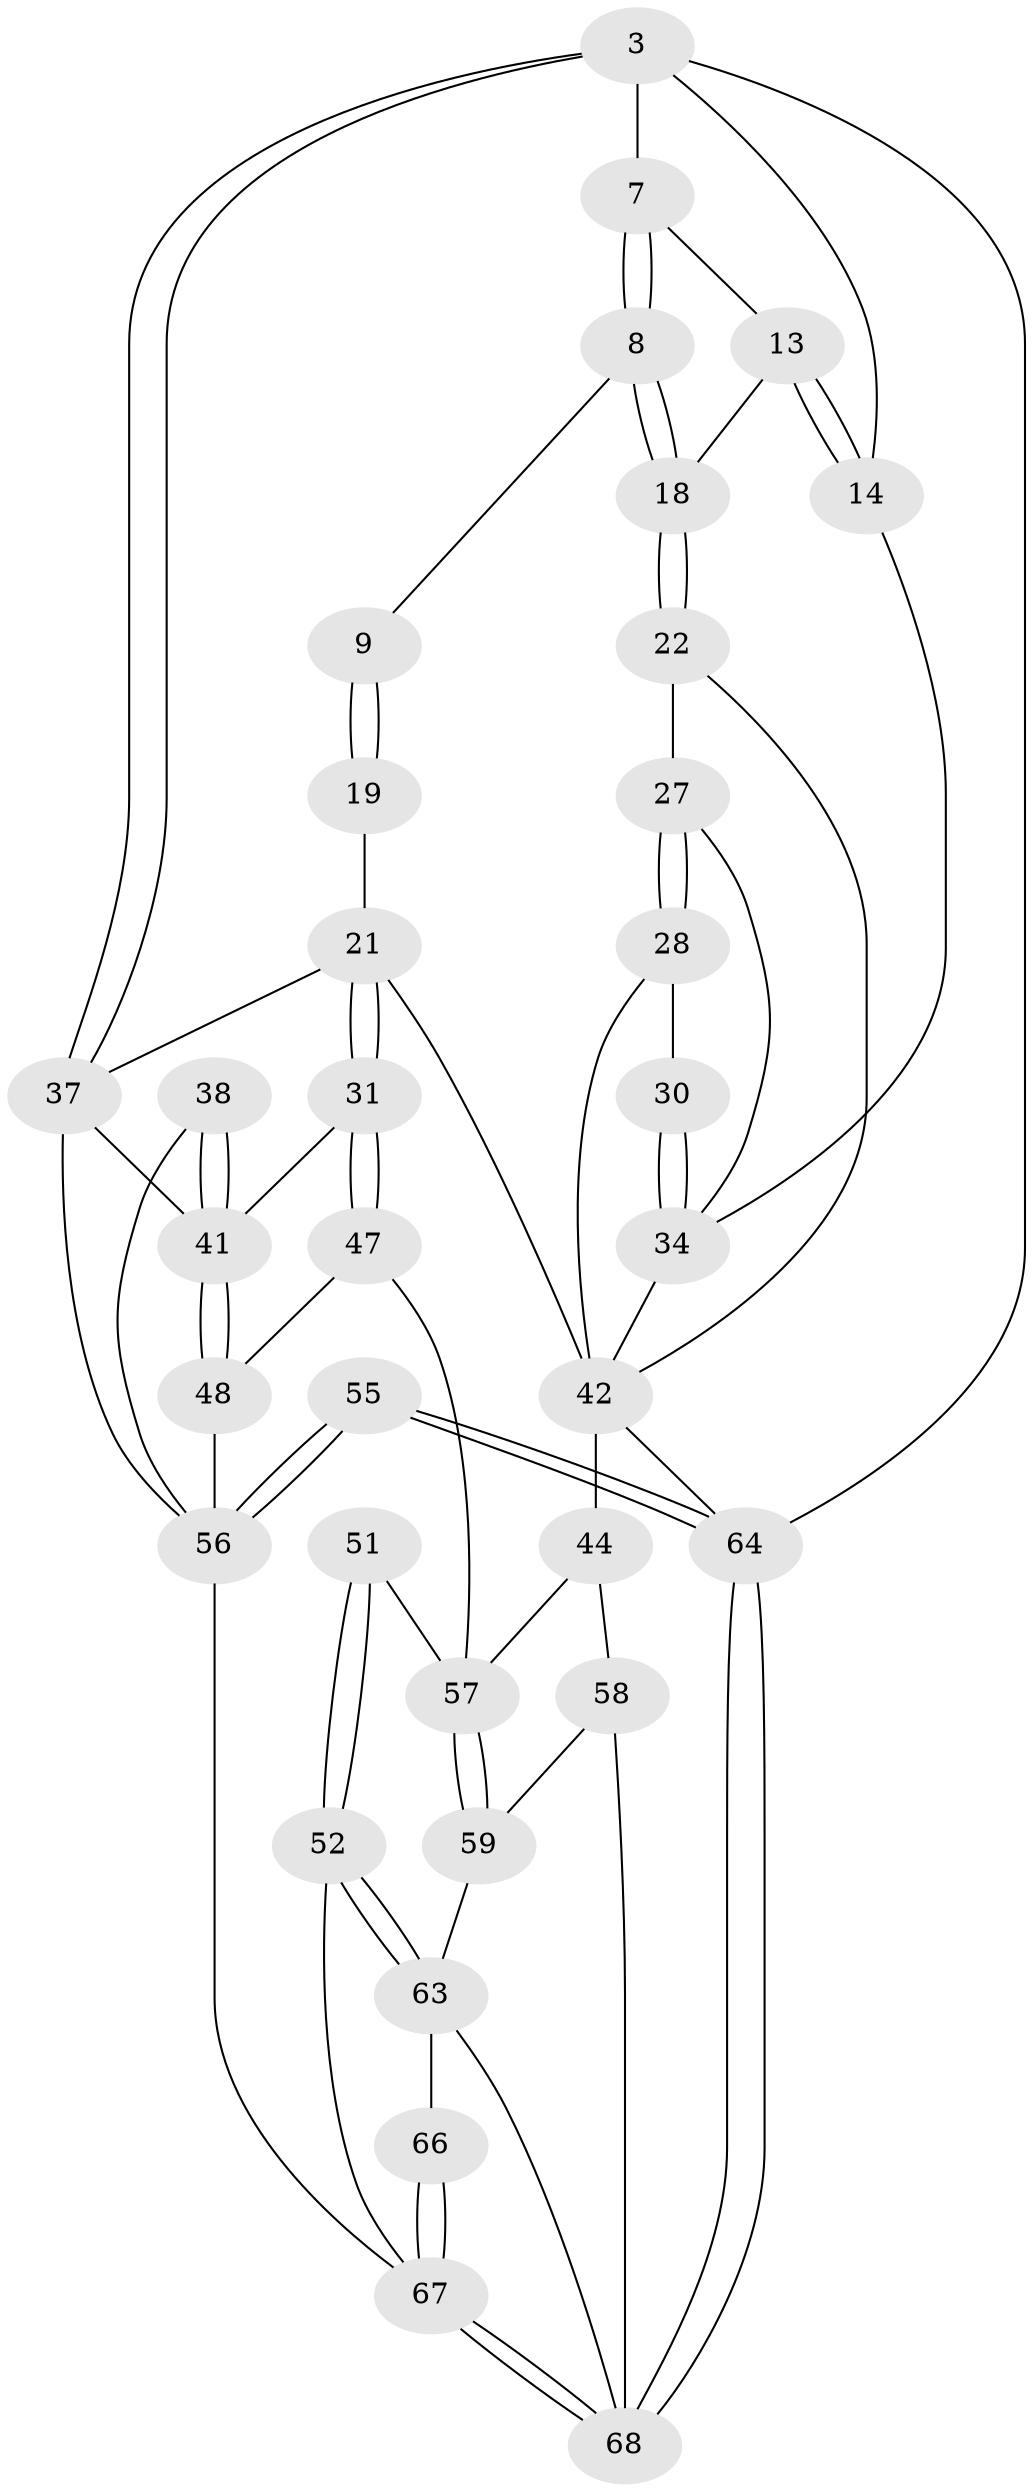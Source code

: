 // original degree distribution, {3: 0.029411764705882353, 6: 0.20588235294117646, 4: 0.23529411764705882, 5: 0.5294117647058824}
// Generated by graph-tools (version 1.1) at 2025/01/03/09/25 05:01:31]
// undirected, 34 vertices, 75 edges
graph export_dot {
graph [start="1"]
  node [color=gray90,style=filled];
  3 [pos="+0+0",super="+2"];
  7 [pos="+0.7847517720663598+0.04959212252453443",super="+1"];
  8 [pos="+0.6544538338148587+0.21763529082619426"];
  9 [pos="+0.6378495668362243+0.21791458609262032"];
  13 [pos="+0.9008943910691931+0.1347204579848764"];
  14 [pos="+1+0.03139087660406443"];
  18 [pos="+0.8158039886094509+0.31193434961126343"];
  19 [pos="+0.5139177192365865+0.31993043336078314",super="+11+10"];
  21 [pos="+0.46481150647773484+0.40410349192292017",super="+15+12+20+6"];
  22 [pos="+0.8165832836497973+0.3140848765170919"];
  27 [pos="+0.8442247741794903+0.3330222429423212"];
  28 [pos="+0.8580872702846934+0.5618515701926959"];
  30 [pos="+0.9952528581595101+0.5244953819872987"];
  31 [pos="+0.450365834295202+0.4525469617108704"];
  34 [pos="+1+0.5469751700063336",super="+25+26"];
  37 [pos="+0+0.33247137425271683",super="+17+4+16"];
  38 [pos="+0.17627405055112508+0.5235885443882272"];
  41 [pos="+0.24251359448354787+0.5989875781335064",super="+32+33"];
  42 [pos="+0.7702405041031433+0.6684340947720618",super="+36+29+23+24"];
  44 [pos="+0.7220386074619302+0.6544734110073778",super="+43"];
  47 [pos="+0.42178737795530774+0.5832662778826383"];
  48 [pos="+0.2725632376146313+0.6447083391891992"];
  51 [pos="+0.458332987239884+0.7607279487493339"];
  52 [pos="+0.40342105860169+0.8104194988183029"];
  55 [pos="+0+0.7164901083860963"];
  56 [pos="+0+0.717828073225288",super="+50+39+40+49"];
  57 [pos="+0.5050235013786278+0.7791579517687205",super="+45+46"];
  58 [pos="+0.6940822945724949+0.7442418320168958"];
  59 [pos="+0.5774248391695578+0.8385569388143125"];
  63 [pos="+0.4931515476081902+1",super="+62"];
  64 [pos="+0+1",super="+35"];
  66 [pos="+0.3062268884372496+0.9302277750949867"];
  67 [pos="+0.09555324195290689+1",super="+61+54+53"];
  68 [pos="+0+1",super="+65+60"];
  3 -- 37 [weight=2];
  3 -- 37;
  3 -- 64 [weight=2];
  3 -- 14;
  3 -- 7;
  7 -- 8;
  7 -- 8;
  7 -- 13;
  8 -- 9;
  8 -- 18;
  8 -- 18;
  9 -- 19 [weight=2];
  9 -- 19;
  13 -- 14;
  13 -- 14;
  13 -- 18;
  14 -- 34;
  18 -- 22;
  18 -- 22;
  19 -- 21 [weight=3];
  21 -- 31;
  21 -- 31;
  21 -- 42;
  21 -- 37 [weight=2];
  22 -- 27;
  22 -- 42;
  27 -- 28;
  27 -- 28;
  27 -- 34;
  28 -- 30;
  28 -- 42;
  30 -- 34 [weight=2];
  30 -- 34;
  31 -- 47;
  31 -- 47;
  31 -- 41;
  34 -- 42;
  37 -- 56;
  37 -- 41;
  38 -- 41 [weight=2];
  38 -- 41;
  38 -- 56;
  41 -- 48;
  41 -- 48;
  42 -- 64;
  42 -- 44 [weight=2];
  44 -- 57;
  44 -- 58;
  47 -- 48;
  47 -- 57;
  48 -- 56;
  51 -- 52;
  51 -- 52;
  51 -- 57 [weight=2];
  52 -- 63;
  52 -- 63;
  52 -- 67;
  55 -- 56 [weight=2];
  55 -- 56;
  55 -- 64;
  55 -- 64;
  56 -- 67 [weight=2];
  57 -- 59;
  57 -- 59;
  58 -- 59;
  58 -- 68;
  59 -- 63;
  63 -- 66;
  63 -- 68;
  64 -- 68 [weight=2];
  64 -- 68;
  66 -- 67 [weight=2];
  66 -- 67;
  67 -- 68;
  67 -- 68;
}
